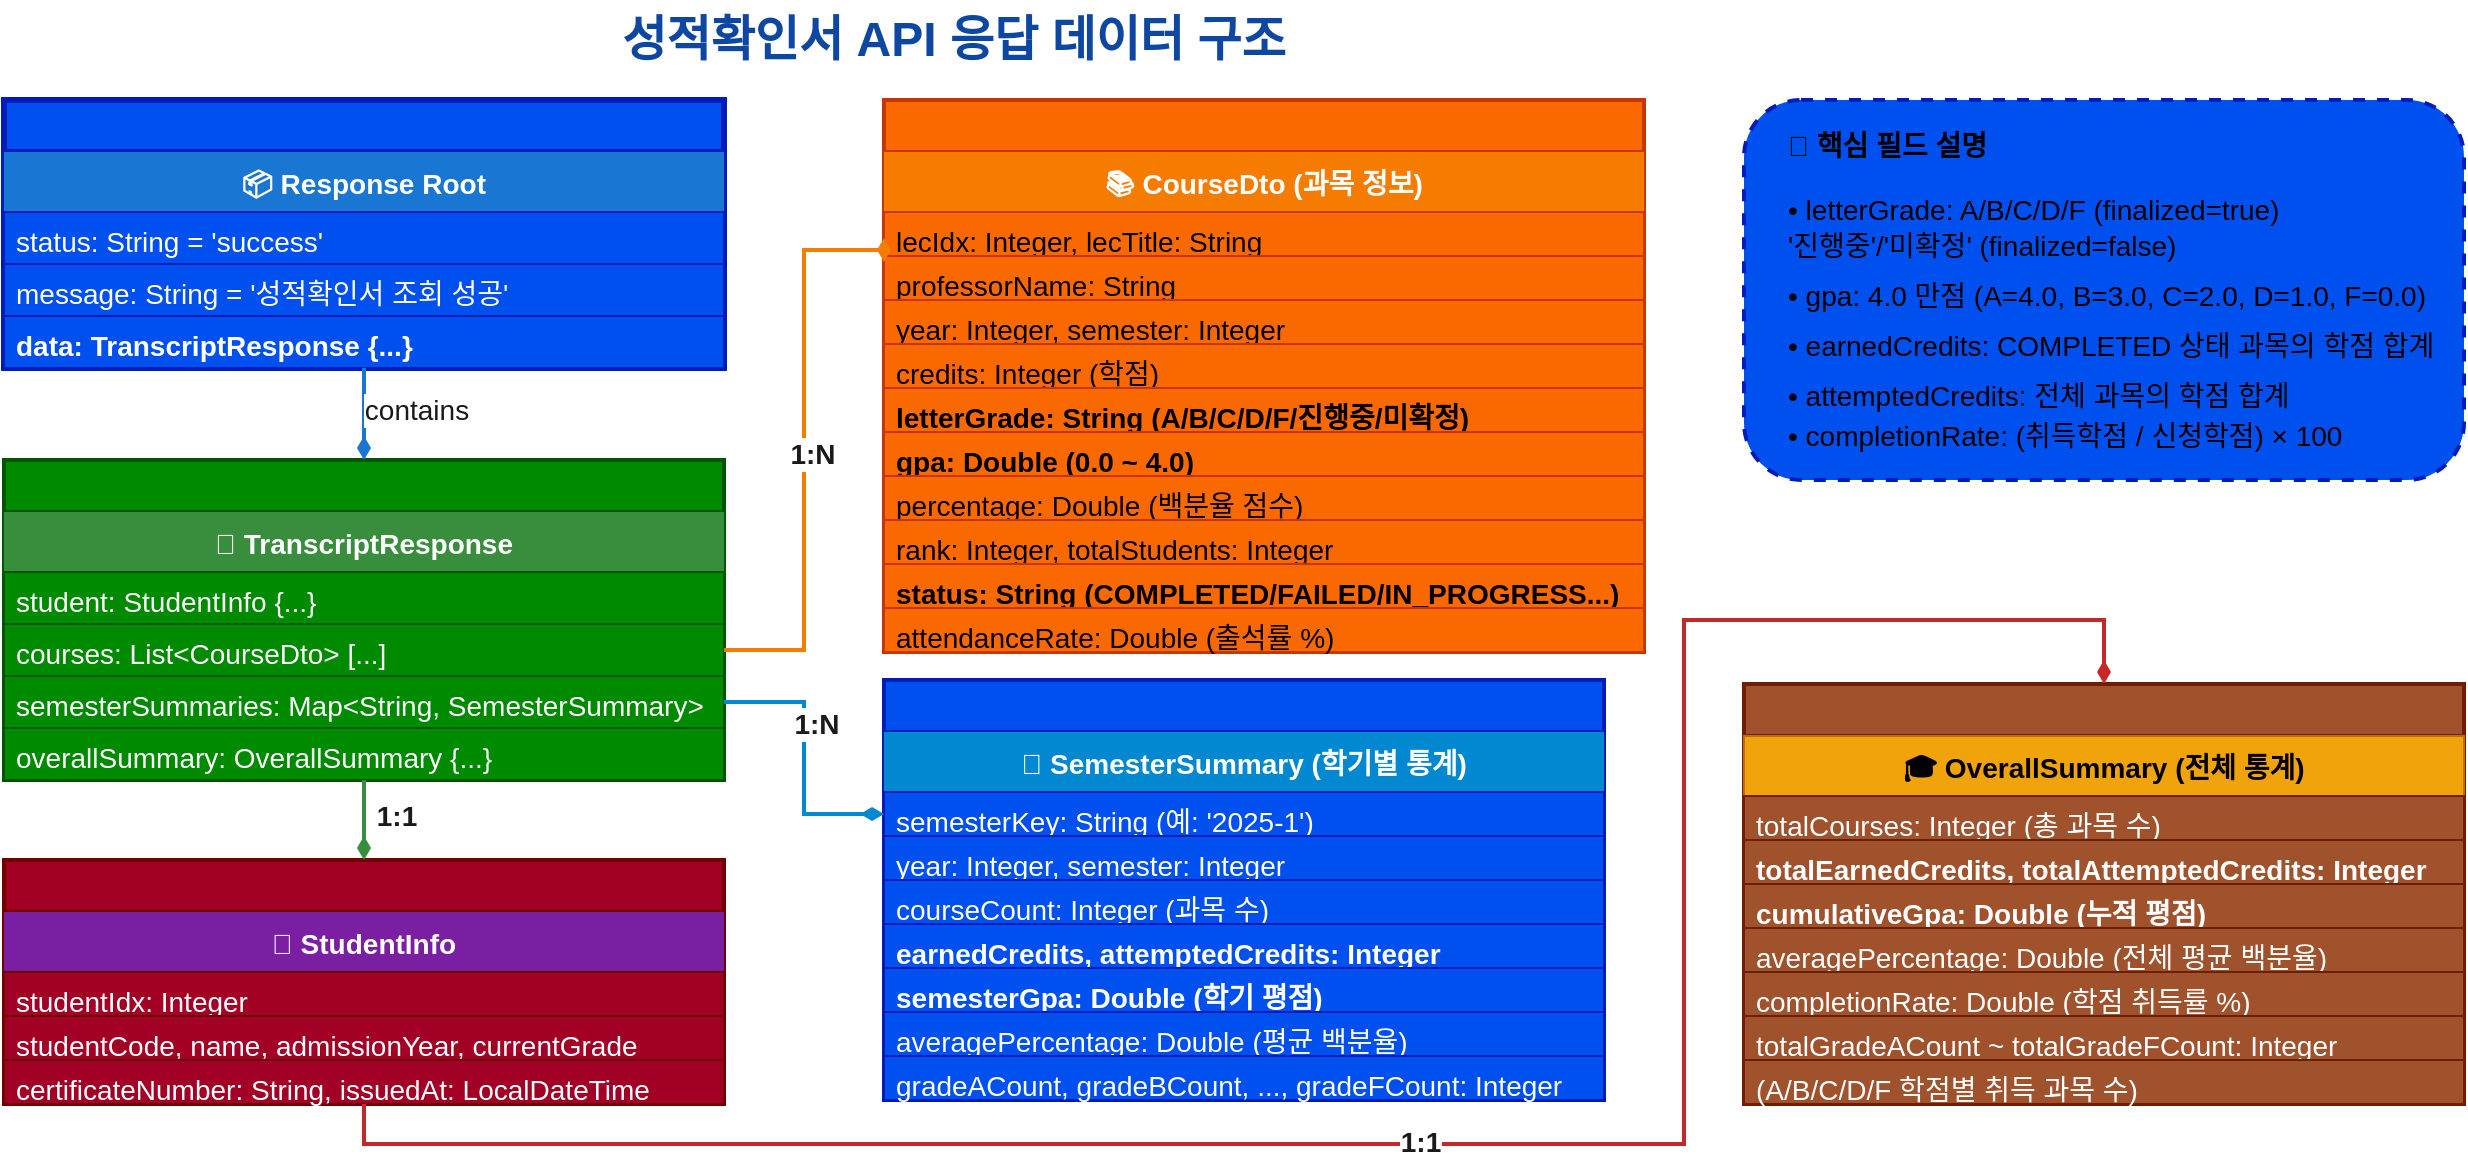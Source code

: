 <mxfile version="28.2.8">
  <diagram name="응답 데이터 구조" id="response-structure">
    <mxGraphModel dx="1426" dy="777" grid="1" gridSize="10" guides="1" tooltips="1" connect="1" arrows="1" fold="1" page="1" pageScale="1" pageWidth="1169" pageHeight="827" background="light-dark(#FFFFFF,#FFFFFF)" math="0" shadow="0">
      <root>
        <mxCell id="0" />
        <mxCell id="1" parent="0" />
        <mxCell id="title" value="성적확인서 API 응답 데이터 구조" style="text;html=1;strokeColor=none;fillColor=none;align=center;verticalAlign=middle;whiteSpace=wrap;rounded=0;fontSize=24;fontStyle=1;fontColor=light-dark(#0D47A1,#0000FF);" parent="1" vertex="1">
          <mxGeometry x="250" y="50" width="610" height="40" as="geometry" />
        </mxCell>
        <mxCell id="root" value="" style="swimlane;fontStyle=1;childLayout=stackLayout;horizontal=1;startSize=26;fillColor=#0050ef;horizontalStack=0;resizeParent=1;resizeParentMax=0;resizeLast=0;collapsible=1;marginBottom=0;strokeColor=#001DBC;strokeWidth=3;fontColor=#ffffff;fontSize=14;" parent="1" vertex="1">
          <mxGeometry x="80" y="100" width="360" height="134" as="geometry" />
        </mxCell>
        <mxCell id="root-title" value="📦 Response Root" style="text;strokeColor=none;fillColor=#1976D2;align=center;verticalAlign=middle;spacingLeft=4;spacingRight=4;overflow=hidden;rotatable=0;points=[[0,0.5],[1,0.5]];portConstraint=eastwest;fontColor=#FFFFFF;fontSize=14;fontStyle=1;" parent="root" vertex="1">
          <mxGeometry y="26" width="360" height="30" as="geometry" />
        </mxCell>
        <mxCell id="root-1" value="status: String = &#39;success&#39;" style="text;strokeColor=#001DBC;fillColor=#0050ef;align=left;verticalAlign=top;spacingLeft=4;spacingRight=4;overflow=hidden;rotatable=0;points=[[0,0.5],[1,0.5]];portConstraint=eastwest;fontColor=#ffffff;fontSize=14;strokeWidth=1;" parent="root" vertex="1">
          <mxGeometry y="56" width="360" height="26" as="geometry" />
        </mxCell>
        <mxCell id="root-2" value="message: String = &#39;성적확인서 조회 성공&#39;" style="text;strokeColor=#001DBC;fillColor=#0050ef;align=left;verticalAlign=top;spacingLeft=4;spacingRight=4;overflow=hidden;rotatable=0;points=[[0,0.5],[1,0.5]];portConstraint=eastwest;fontColor=#ffffff;fontSize=14;strokeWidth=1;" parent="root" vertex="1">
          <mxGeometry y="82" width="360" height="26" as="geometry" />
        </mxCell>
        <mxCell id="root-3" value="data: TranscriptResponse {...}" style="text;strokeColor=#001DBC;fillColor=#0050ef;align=left;verticalAlign=top;spacingLeft=4;spacingRight=4;overflow=hidden;rotatable=0;points=[[0,0.5],[1,0.5]];portConstraint=eastwest;fontColor=#ffffff;fontSize=14;fontStyle=1;strokeWidth=1;" parent="root" vertex="1">
          <mxGeometry y="108" width="360" height="26" as="geometry" />
        </mxCell>
        <mxCell id="transcript" value="" style="swimlane;fontStyle=1;childLayout=stackLayout;horizontal=1;startSize=26;fillColor=#008a00;horizontalStack=0;resizeParent=1;resizeParentMax=0;resizeLast=0;collapsible=1;marginBottom=0;strokeColor=#005700;strokeWidth=2;fontColor=#ffffff;fontSize=14;" parent="1" vertex="1">
          <mxGeometry x="80" y="280" width="360" height="160" as="geometry" />
        </mxCell>
        <mxCell id="transcript-title" value="📄 TranscriptResponse" style="text;strokeColor=none;fillColor=#388E3C;align=center;verticalAlign=middle;spacingLeft=4;spacingRight=4;overflow=hidden;rotatable=0;points=[[0,0.5],[1,0.5]];portConstraint=eastwest;fontColor=#FFFFFF;fontSize=14;fontStyle=1;" parent="transcript" vertex="1">
          <mxGeometry y="26" width="360" height="30" as="geometry" />
        </mxCell>
        <mxCell id="transcript-1" value="student: StudentInfo {...}" style="text;strokeColor=#005700;fillColor=#008a00;align=left;verticalAlign=top;spacingLeft=4;spacingRight=4;overflow=hidden;rotatable=0;points=[[0,0.5],[1,0.5]];portConstraint=eastwest;fontColor=#ffffff;fontSize=14;strokeWidth=1;" parent="transcript" vertex="1">
          <mxGeometry y="56" width="360" height="26" as="geometry" />
        </mxCell>
        <mxCell id="transcript-2" value="courses: List&lt;CourseDto&gt; [...]" style="text;strokeColor=#005700;fillColor=#008a00;align=left;verticalAlign=top;spacingLeft=4;spacingRight=4;overflow=hidden;rotatable=0;points=[[0,0.5],[1,0.5]];portConstraint=eastwest;fontColor=#ffffff;fontSize=14;strokeWidth=1;" parent="transcript" vertex="1">
          <mxGeometry y="82" width="360" height="26" as="geometry" />
        </mxCell>
        <mxCell id="transcript-3" value="semesterSummaries: Map&lt;String, SemesterSummary&gt;" style="text;strokeColor=#005700;fillColor=#008a00;align=left;verticalAlign=top;spacingLeft=4;spacingRight=4;overflow=hidden;rotatable=0;points=[[0,0.5],[1,0.5]];portConstraint=eastwest;fontColor=#ffffff;fontSize=14;strokeWidth=1;" parent="transcript" vertex="1">
          <mxGeometry y="108" width="360" height="26" as="geometry" />
        </mxCell>
        <mxCell id="transcript-4" value="overallSummary: OverallSummary {...}" style="text;strokeColor=#005700;fillColor=#008a00;align=left;verticalAlign=top;spacingLeft=4;spacingRight=4;overflow=hidden;rotatable=0;points=[[0,0.5],[1,0.5]];portConstraint=eastwest;fontColor=#ffffff;fontSize=14;strokeWidth=1;" parent="transcript" vertex="1">
          <mxGeometry y="134" width="360" height="26" as="geometry" />
        </mxCell>
        <mxCell id="student" value="" style="swimlane;fontStyle=1;childLayout=stackLayout;horizontal=1;startSize=26;fillColor=#a20025;horizontalStack=0;resizeParent=1;resizeParentMax=0;resizeLast=0;collapsible=1;marginBottom=0;strokeColor=#6F0000;strokeWidth=2;fontColor=#ffffff;fontSize=14;" parent="1" vertex="1">
          <mxGeometry x="80" y="480" width="360" height="122" as="geometry" />
        </mxCell>
        <mxCell id="student-title" value="👤 StudentInfo" style="text;strokeColor=none;fillColor=#7B1FA2;align=center;verticalAlign=middle;spacingLeft=4;spacingRight=4;overflow=hidden;rotatable=0;points=[[0,0.5],[1,0.5]];portConstraint=eastwest;fontColor=#FFFFFF;fontSize=14;fontStyle=1;" parent="student" vertex="1">
          <mxGeometry y="26" width="360" height="30" as="geometry" />
        </mxCell>
        <mxCell id="student-1" value="studentIdx: Integer" style="text;strokeColor=#6F0000;fillColor=#a20025;align=left;verticalAlign=top;spacingLeft=4;spacingRight=4;overflow=hidden;rotatable=0;points=[[0,0.5],[1,0.5]];portConstraint=eastwest;fontColor=#ffffff;fontSize=14;strokeWidth=1;" parent="student" vertex="1">
          <mxGeometry y="56" width="360" height="22" as="geometry" />
        </mxCell>
        <mxCell id="student-2" value="studentCode, name, admissionYear, currentGrade" style="text;strokeColor=#6F0000;fillColor=#a20025;align=left;verticalAlign=top;spacingLeft=4;spacingRight=4;overflow=hidden;rotatable=0;points=[[0,0.5],[1,0.5]];portConstraint=eastwest;fontColor=#ffffff;fontSize=14;strokeWidth=1;" parent="student" vertex="1">
          <mxGeometry y="78" width="360" height="22" as="geometry" />
        </mxCell>
        <mxCell id="student-3" value="certificateNumber: String, issuedAt: LocalDateTime" style="text;strokeColor=#6F0000;fillColor=#a20025;align=left;verticalAlign=top;spacingLeft=4;spacingRight=4;overflow=hidden;rotatable=0;points=[[0,0.5],[1,0.5]];portConstraint=eastwest;fontColor=#ffffff;fontSize=14;strokeWidth=1;" parent="student" vertex="1">
          <mxGeometry y="100" width="360" height="22" as="geometry" />
        </mxCell>
        <mxCell id="course" value="" style="swimlane;fontStyle=1;childLayout=stackLayout;horizontal=1;startSize=26;fillColor=#fa6800;horizontalStack=0;resizeParent=1;resizeParentMax=0;resizeLast=0;collapsible=1;marginBottom=0;strokeColor=#C73500;strokeWidth=2;fontColor=#000000;fontSize=14;" parent="1" vertex="1">
          <mxGeometry x="520" y="100" width="380" height="276" as="geometry" />
        </mxCell>
        <mxCell id="course-title" value="📚 CourseDto (과목 정보)" style="text;strokeColor=none;fillColor=#F57C00;align=center;verticalAlign=middle;spacingLeft=4;spacingRight=4;overflow=hidden;rotatable=0;points=[[0,0.5],[1,0.5]];portConstraint=eastwest;fontColor=#FFFFFF;fontSize=14;fontStyle=1;" parent="course" vertex="1">
          <mxGeometry y="26" width="380" height="30" as="geometry" />
        </mxCell>
        <mxCell id="course-1" value="lecIdx: Integer, lecTitle: String" style="text;strokeColor=#C73500;fillColor=#fa6800;align=left;verticalAlign=top;spacingLeft=4;spacingRight=4;overflow=hidden;rotatable=0;points=[[0,0.5],[1,0.5]];portConstraint=eastwest;fontColor=#000000;fontSize=14;strokeWidth=1;" parent="course" vertex="1">
          <mxGeometry y="56" width="380" height="22" as="geometry" />
        </mxCell>
        <mxCell id="course-2" value="professorName: String" style="text;strokeColor=#C73500;fillColor=#fa6800;align=left;verticalAlign=top;spacingLeft=4;spacingRight=4;overflow=hidden;rotatable=0;points=[[0,0.5],[1,0.5]];portConstraint=eastwest;fontColor=#000000;fontSize=14;strokeWidth=1;" parent="course" vertex="1">
          <mxGeometry y="78" width="380" height="22" as="geometry" />
        </mxCell>
        <mxCell id="course-3" value="year: Integer, semester: Integer" style="text;strokeColor=#C73500;fillColor=#fa6800;align=left;verticalAlign=top;spacingLeft=4;spacingRight=4;overflow=hidden;rotatable=0;points=[[0,0.5],[1,0.5]];portConstraint=eastwest;fontColor=#000000;fontSize=14;strokeWidth=1;" parent="course" vertex="1">
          <mxGeometry y="100" width="380" height="22" as="geometry" />
        </mxCell>
        <mxCell id="course-4" value="credits: Integer (학점)" style="text;strokeColor=#C73500;fillColor=#fa6800;align=left;verticalAlign=top;spacingLeft=4;spacingRight=4;overflow=hidden;rotatable=0;points=[[0,0.5],[1,0.5]];portConstraint=eastwest;fontColor=#000000;fontSize=14;strokeWidth=1;" parent="course" vertex="1">
          <mxGeometry y="122" width="380" height="22" as="geometry" />
        </mxCell>
        <mxCell id="course-5" value="letterGrade: String (A/B/C/D/F/진행중/미확정)" style="text;strokeColor=#C73500;fillColor=#fa6800;align=left;verticalAlign=top;spacingLeft=4;spacingRight=4;overflow=hidden;rotatable=0;points=[[0,0.5],[1,0.5]];portConstraint=eastwest;fontColor=#000000;fontSize=14;fontStyle=1;strokeWidth=1;" parent="course" vertex="1">
          <mxGeometry y="144" width="380" height="22" as="geometry" />
        </mxCell>
        <mxCell id="course-6" value="gpa: Double (0.0 ~ 4.0)" style="text;strokeColor=#C73500;fillColor=#fa6800;align=left;verticalAlign=top;spacingLeft=4;spacingRight=4;overflow=hidden;rotatable=0;points=[[0,0.5],[1,0.5]];portConstraint=eastwest;fontColor=#000000;fontSize=14;fontStyle=1;strokeWidth=1;" parent="course" vertex="1">
          <mxGeometry y="166" width="380" height="22" as="geometry" />
        </mxCell>
        <mxCell id="course-7" value="percentage: Double (백분율 점수)" style="text;strokeColor=#C73500;fillColor=#fa6800;align=left;verticalAlign=top;spacingLeft=4;spacingRight=4;overflow=hidden;rotatable=0;points=[[0,0.5],[1,0.5]];portConstraint=eastwest;fontColor=#000000;fontSize=14;strokeWidth=1;" parent="course" vertex="1">
          <mxGeometry y="188" width="380" height="22" as="geometry" />
        </mxCell>
        <mxCell id="course-8" value="rank: Integer, totalStudents: Integer" style="text;strokeColor=#C73500;fillColor=#fa6800;align=left;verticalAlign=top;spacingLeft=4;spacingRight=4;overflow=hidden;rotatable=0;points=[[0,0.5],[1,0.5]];portConstraint=eastwest;fontColor=#000000;fontSize=14;strokeWidth=1;" parent="course" vertex="1">
          <mxGeometry y="210" width="380" height="22" as="geometry" />
        </mxCell>
        <mxCell id="course-9" value="status: String (COMPLETED/FAILED/IN_PROGRESS...)" style="text;strokeColor=#C73500;fillColor=#fa6800;align=left;verticalAlign=top;spacingLeft=4;spacingRight=4;overflow=hidden;rotatable=0;points=[[0,0.5],[1,0.5]];portConstraint=eastwest;fontColor=#000000;fontSize=14;fontStyle=1;strokeWidth=1;" parent="course" vertex="1">
          <mxGeometry y="232" width="380" height="22" as="geometry" />
        </mxCell>
        <mxCell id="course-10" value="attendanceRate: Double (출석률 %)" style="text;strokeColor=#C73500;fillColor=#fa6800;align=left;verticalAlign=top;spacingLeft=4;spacingRight=4;overflow=hidden;rotatable=0;points=[[0,0.5],[1,0.5]];portConstraint=eastwest;fontColor=#000000;fontSize=14;strokeWidth=1;" parent="course" vertex="1">
          <mxGeometry y="254" width="380" height="22" as="geometry" />
        </mxCell>
        <mxCell id="semester" value="" style="swimlane;fontStyle=1;childLayout=stackLayout;horizontal=1;startSize=26;fillColor=#0050ef;horizontalStack=0;resizeParent=1;resizeParentMax=0;resizeLast=0;collapsible=1;marginBottom=0;strokeColor=#001DBC;strokeWidth=2;fontColor=#ffffff;fontSize=14;" parent="1" vertex="1">
          <mxGeometry x="520" y="390" width="360" height="210" as="geometry" />
        </mxCell>
        <mxCell id="semester-title" value="📅 SemesterSummary (학기별 통계)" style="text;strokeColor=none;fillColor=#0288D1;align=center;verticalAlign=middle;spacingLeft=4;spacingRight=4;overflow=hidden;rotatable=0;points=[[0,0.5],[1,0.5]];portConstraint=eastwest;fontColor=#FFFFFF;fontSize=14;fontStyle=1;" parent="semester" vertex="1">
          <mxGeometry y="26" width="360" height="30" as="geometry" />
        </mxCell>
        <mxCell id="semester-1" value="semesterKey: String (예: &#39;2025-1&#39;)" style="text;strokeColor=#001DBC;fillColor=#0050ef;align=left;verticalAlign=top;spacingLeft=4;spacingRight=4;overflow=hidden;rotatable=0;points=[[0,0.5],[1,0.5]];portConstraint=eastwest;fontColor=#ffffff;fontSize=14;strokeWidth=1;" parent="semester" vertex="1">
          <mxGeometry y="56" width="360" height="22" as="geometry" />
        </mxCell>
        <mxCell id="semester-2" value="year: Integer, semester: Integer" style="text;strokeColor=#001DBC;fillColor=#0050ef;align=left;verticalAlign=top;spacingLeft=4;spacingRight=4;overflow=hidden;rotatable=0;points=[[0,0.5],[1,0.5]];portConstraint=eastwest;fontColor=#ffffff;fontSize=14;strokeWidth=1;" parent="semester" vertex="1">
          <mxGeometry y="78" width="360" height="22" as="geometry" />
        </mxCell>
        <mxCell id="semester-3" value="courseCount: Integer (과목 수)" style="text;strokeColor=#001DBC;fillColor=#0050ef;align=left;verticalAlign=top;spacingLeft=4;spacingRight=4;overflow=hidden;rotatable=0;points=[[0,0.5],[1,0.5]];portConstraint=eastwest;fontColor=#ffffff;fontSize=14;strokeWidth=1;" parent="semester" vertex="1">
          <mxGeometry y="100" width="360" height="22" as="geometry" />
        </mxCell>
        <mxCell id="semester-4" value="earnedCredits, attemptedCredits: Integer" style="text;strokeColor=#001DBC;fillColor=#0050ef;align=left;verticalAlign=top;spacingLeft=4;spacingRight=4;overflow=hidden;rotatable=0;points=[[0,0.5],[1,0.5]];portConstraint=eastwest;fontColor=#ffffff;fontSize=14;fontStyle=1;strokeWidth=1;" parent="semester" vertex="1">
          <mxGeometry y="122" width="360" height="22" as="geometry" />
        </mxCell>
        <mxCell id="semester-5" value="semesterGpa: Double (학기 평점)" style="text;strokeColor=#001DBC;fillColor=#0050ef;align=left;verticalAlign=top;spacingLeft=4;spacingRight=4;overflow=hidden;rotatable=0;points=[[0,0.5],[1,0.5]];portConstraint=eastwest;fontColor=#ffffff;fontSize=14;fontStyle=1;strokeWidth=1;" parent="semester" vertex="1">
          <mxGeometry y="144" width="360" height="22" as="geometry" />
        </mxCell>
        <mxCell id="semester-6" value="averagePercentage: Double (평균 백분율)" style="text;strokeColor=#001DBC;fillColor=#0050ef;align=left;verticalAlign=top;spacingLeft=4;spacingRight=4;overflow=hidden;rotatable=0;points=[[0,0.5],[1,0.5]];portConstraint=eastwest;fontColor=#ffffff;fontSize=14;strokeWidth=1;" parent="semester" vertex="1">
          <mxGeometry y="166" width="360" height="22" as="geometry" />
        </mxCell>
        <mxCell id="semester-7" value="gradeACount, gradeBCount, ..., gradeFCount: Integer" style="text;strokeColor=#001DBC;fillColor=#0050ef;align=left;verticalAlign=top;spacingLeft=4;spacingRight=4;overflow=hidden;rotatable=0;points=[[0,0.5],[1,0.5]];portConstraint=eastwest;fontColor=#ffffff;fontSize=14;strokeWidth=1;" parent="semester" vertex="1">
          <mxGeometry y="188" width="360" height="22" as="geometry" />
        </mxCell>
        <mxCell id="overall" value="" style="swimlane;fontStyle=1;childLayout=stackLayout;horizontal=1;startSize=26;fillColor=#a0522d;horizontalStack=0;resizeParent=1;resizeParentMax=0;resizeLast=0;collapsible=1;marginBottom=0;strokeColor=#6D1F00;strokeWidth=2;fontColor=#ffffff;fontSize=14;" parent="1" vertex="1">
          <mxGeometry x="950" y="392" width="360" height="210" as="geometry" />
        </mxCell>
        <mxCell id="overall-title" value="🎓 OverallSummary (전체 통계)" style="text;strokeColor=#BD7000;fillColor=#f0a30a;align=center;verticalAlign=middle;spacingLeft=4;spacingRight=4;overflow=hidden;rotatable=0;points=[[0,0.5],[1,0.5]];portConstraint=eastwest;fontColor=#000000;fontSize=14;fontStyle=1;" parent="overall" vertex="1">
          <mxGeometry y="26" width="360" height="30" as="geometry" />
        </mxCell>
        <mxCell id="overall-1" value="totalCourses: Integer (총 과목 수)" style="text;strokeColor=#6D1F00;fillColor=#a0522d;align=left;verticalAlign=top;spacingLeft=4;spacingRight=4;overflow=hidden;rotatable=0;points=[[0,0.5],[1,0.5]];portConstraint=eastwest;fontColor=#ffffff;fontSize=14;strokeWidth=1;" parent="overall" vertex="1">
          <mxGeometry y="56" width="360" height="22" as="geometry" />
        </mxCell>
        <mxCell id="overall-2" value="totalEarnedCredits, totalAttemptedCredits: Integer" style="text;strokeColor=#6D1F00;fillColor=#a0522d;align=left;verticalAlign=top;spacingLeft=4;spacingRight=4;overflow=hidden;rotatable=0;points=[[0,0.5],[1,0.5]];portConstraint=eastwest;fontColor=#ffffff;fontSize=14;fontStyle=1;strokeWidth=1;" parent="overall" vertex="1">
          <mxGeometry y="78" width="360" height="22" as="geometry" />
        </mxCell>
        <mxCell id="overall-3" value="cumulativeGpa: Double (누적 평점)" style="text;strokeColor=#6D1F00;fillColor=#a0522d;align=left;verticalAlign=top;spacingLeft=4;spacingRight=4;overflow=hidden;rotatable=0;points=[[0,0.5],[1,0.5]];portConstraint=eastwest;fontColor=#ffffff;fontSize=14;fontStyle=1;strokeWidth=1;" parent="overall" vertex="1">
          <mxGeometry y="100" width="360" height="22" as="geometry" />
        </mxCell>
        <mxCell id="overall-4" value="averagePercentage: Double (전체 평균 백분율)" style="text;strokeColor=#6D1F00;fillColor=#a0522d;align=left;verticalAlign=top;spacingLeft=4;spacingRight=4;overflow=hidden;rotatable=0;points=[[0,0.5],[1,0.5]];portConstraint=eastwest;fontColor=#ffffff;fontSize=14;strokeWidth=1;" parent="overall" vertex="1">
          <mxGeometry y="122" width="360" height="22" as="geometry" />
        </mxCell>
        <mxCell id="overall-5" value="completionRate: Double (학점 취득률 %)" style="text;strokeColor=#6D1F00;fillColor=#a0522d;align=left;verticalAlign=top;spacingLeft=4;spacingRight=4;overflow=hidden;rotatable=0;points=[[0,0.5],[1,0.5]];portConstraint=eastwest;fontColor=#ffffff;fontSize=14;strokeWidth=1;" parent="overall" vertex="1">
          <mxGeometry y="144" width="360" height="22" as="geometry" />
        </mxCell>
        <mxCell id="overall-6" value="totalGradeACount ~ totalGradeFCount: Integer" style="text;strokeColor=#6D1F00;fillColor=#a0522d;align=left;verticalAlign=top;spacingLeft=4;spacingRight=4;overflow=hidden;rotatable=0;points=[[0,0.5],[1,0.5]];portConstraint=eastwest;fontColor=#ffffff;fontSize=14;strokeWidth=1;" parent="overall" vertex="1">
          <mxGeometry y="166" width="360" height="22" as="geometry" />
        </mxCell>
        <mxCell id="overall-7" value="(A/B/C/D/F 학점별 취득 과목 수)" style="text;strokeColor=#6D1F00;fillColor=#a0522d;align=left;verticalAlign=top;spacingLeft=4;spacingRight=4;overflow=hidden;rotatable=0;points=[[0,0.5],[1,0.5]];portConstraint=eastwest;fontColor=#ffffff;fontSize=14;strokeWidth=1;" parent="overall" vertex="1">
          <mxGeometry y="188" width="360" height="22" as="geometry" />
        </mxCell>
        <mxCell id="rel1" value="" style="edgeStyle=orthogonalEdgeStyle;rounded=0;orthogonalLoop=1;jettySize=auto;html=1;strokeWidth=2;strokeColor=#1976D2;endArrow=diamondThin;endFill=1;startArrow=none;startFill=0;exitX=0.5;exitY=1;exitDx=0;exitDy=0;entryX=0.5;entryY=0;entryDx=0;entryDy=0;" parent="1" source="root" target="transcript" edge="1">
          <mxGeometry relative="1" as="geometry">
            <Array as="points" />
          </mxGeometry>
        </mxCell>
        <mxCell id="rel1-label" value="contains" style="edgeLabel;html=1;align=center;verticalAlign=middle;resizable=0;points=[];fontSize=14;fontColor=#1A1A1A;backgroundColor=#FFFFFF;" parent="rel1" vertex="1" connectable="0">
          <mxGeometry x="-0.1" y="1" relative="1" as="geometry">
            <mxPoint x="25" as="offset" />
          </mxGeometry>
        </mxCell>
        <mxCell id="rel2" value="" style="edgeStyle=orthogonalEdgeStyle;rounded=0;orthogonalLoop=1;jettySize=auto;html=1;strokeWidth=2;strokeColor=#388E3C;endArrow=diamondThin;endFill=1;startArrow=none;startFill=0;exitX=0.5;exitY=1;exitDx=0;exitDy=0;entryX=0.5;entryY=0;entryDx=0;entryDy=0;" parent="1" source="transcript" target="student" edge="1">
          <mxGeometry relative="1" as="geometry">
            <Array as="points" />
          </mxGeometry>
        </mxCell>
        <mxCell id="rel2-label" value="1:1" style="edgeLabel;html=1;align=center;verticalAlign=middle;resizable=0;points=[];fontSize=14;fontColor=#1A1A1A;backgroundColor=#FFFFFF;fontStyle=1;" parent="rel2" vertex="1" connectable="0">
          <mxGeometry x="-0.1" y="1" relative="1" as="geometry">
            <mxPoint x="15" as="offset" />
          </mxGeometry>
        </mxCell>
        <mxCell id="rel3" value="" style="edgeStyle=orthogonalEdgeStyle;rounded=0;orthogonalLoop=1;jettySize=auto;html=1;strokeWidth=2;strokeColor=#F57C00;endArrow=diamondThin;endFill=1;startArrow=none;startFill=0;exitX=1;exitY=0.5;exitDx=0;exitDy=0;entryX=0;entryY=0.25;entryDx=0;entryDy=0;" parent="1" source="transcript-2" target="course" edge="1">
          <mxGeometry relative="1" as="geometry">
            <Array as="points">
              <mxPoint x="480" y="375" />
              <mxPoint x="480" y="175" />
            </Array>
          </mxGeometry>
        </mxCell>
        <mxCell id="rel3-label" value="1:N" style="edgeLabel;html=1;align=center;verticalAlign=middle;resizable=0;points=[];fontSize=14;fontColor=#1A1A1A;backgroundColor=#FFFFFF;fontStyle=1;" parent="rel3" vertex="1" connectable="0">
          <mxGeometry x="-0.1" y="1" relative="1" as="geometry">
            <mxPoint x="5" y="-10" as="offset" />
          </mxGeometry>
        </mxCell>
        <mxCell id="rel4" value="" style="edgeStyle=orthogonalEdgeStyle;rounded=0;orthogonalLoop=1;jettySize=auto;html=1;strokeWidth=2;strokeColor=#0288D1;endArrow=diamondThin;endFill=1;startArrow=none;startFill=0;exitX=1;exitY=0.5;exitDx=0;exitDy=0;entryX=0;entryY=0.5;entryDx=0;entryDy=0;" parent="1" source="transcript-3" target="semester-1" edge="1">
          <mxGeometry relative="1" as="geometry">
            <Array as="points">
              <mxPoint x="480" y="401" />
              <mxPoint x="480" y="457" />
            </Array>
          </mxGeometry>
        </mxCell>
        <mxCell id="rel4-label" value="1:N" style="edgeLabel;html=1;align=center;verticalAlign=middle;resizable=0;points=[];fontSize=14;fontColor=#1A1A1A;backgroundColor=#FFFFFF;fontStyle=1;" parent="rel4" vertex="1" connectable="0">
          <mxGeometry x="-0.1" y="1" relative="1" as="geometry">
            <mxPoint x="5" y="-10" as="offset" />
          </mxGeometry>
        </mxCell>
        <mxCell id="rel5" value="" style="edgeStyle=orthogonalEdgeStyle;rounded=0;orthogonalLoop=1;jettySize=auto;html=1;strokeWidth=2;strokeColor=#C62828;endArrow=diamondThin;endFill=1;startArrow=none;startFill=0;exitX=0.5;exitY=1;exitDx=0;exitDy=0;entryX=0.5;entryY=0;entryDx=0;entryDy=0;" parent="1" source="student" target="overall" edge="1">
          <mxGeometry relative="1" as="geometry">
            <Array as="points">
              <mxPoint x="260" y="622" />
              <mxPoint x="920" y="622" />
              <mxPoint x="920" y="360" />
              <mxPoint x="1130" y="360" />
            </Array>
          </mxGeometry>
        </mxCell>
        <mxCell id="rel5-label" value="1:1" style="edgeLabel;html=1;align=center;verticalAlign=middle;resizable=0;points=[];fontSize=14;fontColor=#1A1A1A;backgroundColor=#FFFFFF;fontStyle=1;" parent="rel5" vertex="1" connectable="0">
          <mxGeometry x="-0.1" y="1" relative="1" as="geometry">
            <mxPoint x="15" as="offset" />
          </mxGeometry>
        </mxCell>
        <mxCell id="legend-box" value="" style="rounded=1;whiteSpace=wrap;html=1;strokeWidth=2;dashed=1;fillColor=#0050ef;fontColor=#ffffff;strokeColor=#001DBC;fontSize=14;" parent="1" vertex="1">
          <mxGeometry x="950" y="100" width="360" height="190" as="geometry" />
        </mxCell>
        <mxCell id="legend-title" value="📌 핵심 필드 설명" style="text;html=1;strokeColor=none;fillColor=none;align=left;verticalAlign=middle;whiteSpace=wrap;rounded=0;fontSize=14;fontStyle=1;fontColor=light-dark(#000000,#000000);" parent="1" vertex="1">
          <mxGeometry x="970" y="110" width="320" height="25" as="geometry" />
        </mxCell>
        <mxCell id="legend-1" value="• letterGrade: A/B/C/D/F (finalized=true)" style="text;html=1;strokeColor=none;fillColor=none;align=left;verticalAlign=middle;whiteSpace=wrap;rounded=0;fontSize=14;fontColor=light-dark(#000000,#000000);" parent="1" vertex="1">
          <mxGeometry x="970" y="145" width="330" height="20" as="geometry" />
        </mxCell>
        <mxCell id="legend-2" value="                     &#39;진행중&#39;/&#39;미확정&#39; (finalized=false)" style="text;html=1;strokeColor=none;fillColor=none;align=left;verticalAlign=middle;whiteSpace=wrap;rounded=0;fontSize=14;fontColor=light-dark(#000000,#000000);" parent="1" vertex="1">
          <mxGeometry x="970" y="163" width="320" height="20" as="geometry" />
        </mxCell>
        <mxCell id="legend-3" value="• gpa: 4.0 만점 (A=4.0, B=3.0, C=2.0, D=1.0, F=0.0)" style="text;html=1;strokeColor=none;fillColor=none;align=left;verticalAlign=middle;whiteSpace=wrap;rounded=0;fontSize=14;fontColor=light-dark(#000000,#000000);" parent="1" vertex="1">
          <mxGeometry x="970" y="188" width="330" height="20" as="geometry" />
        </mxCell>
        <mxCell id="legend-4" value="• earnedCredits: COMPLETED 상태 과목의 학점 합계" style="text;html=1;strokeColor=none;fillColor=none;align=left;verticalAlign=middle;whiteSpace=wrap;rounded=0;fontSize=14;fontColor=light-dark(#000000,#000000);" parent="1" vertex="1">
          <mxGeometry x="970" y="213" width="330" height="20" as="geometry" />
        </mxCell>
        <mxCell id="legend-5" value="• attemptedCredits: 전체 과목의 학점 합계" style="text;html=1;strokeColor=none;fillColor=none;align=left;verticalAlign=middle;whiteSpace=wrap;rounded=0;fontSize=14;fontColor=light-dark(#000000,#000000);" parent="1" vertex="1">
          <mxGeometry x="970" y="238" width="320" height="20" as="geometry" />
        </mxCell>
        <mxCell id="legend-6" value="• completionRate: (취득학점 / 신청학점) × 100" style="text;html=1;strokeColor=none;fillColor=none;align=left;verticalAlign=middle;whiteSpace=wrap;rounded=0;fontSize=14;fontColor=light-dark(#000000,#000000);" parent="1" vertex="1">
          <mxGeometry x="970" y="258" width="320" height="20" as="geometry" />
        </mxCell>
      </root>
    </mxGraphModel>
  </diagram>
</mxfile>
